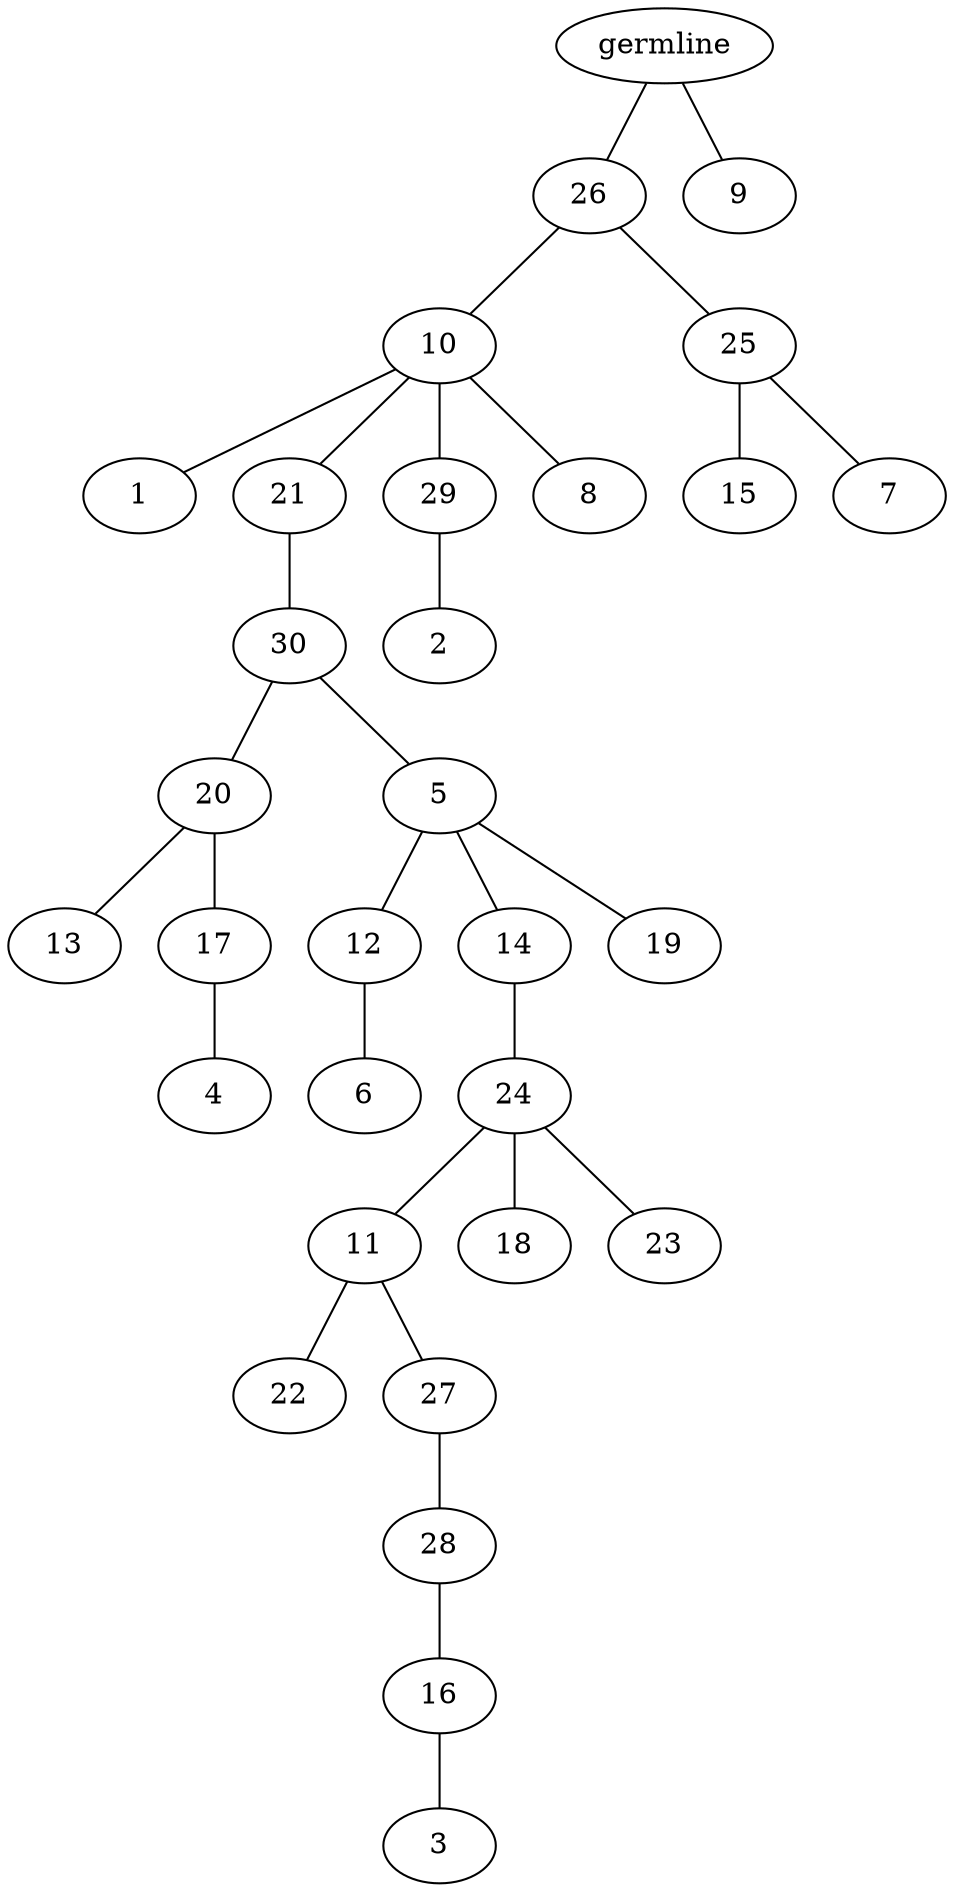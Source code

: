 graph tree {
    "140022613282096" [label="germline"];
    "140022618740384" [label="26"];
    "140022618741248" [label="10"];
    "140022618740768" [label="1"];
    "140022618739952" [label="21"];
    "140022618739760" [label="30"];
    "140022618741488" [label="20"];
    "140022618741776" [label="13"];
    "140022618742352" [label="17"];
    "140022618742688" [label="4"];
    "140022618741056" [label="5"];
    "140022618738944" [label="12"];
    "140022618739424" [label="6"];
    "140022618741296" [label="14"];
    "140022618741440" [label="24"];
    "140022618741344" [label="11"];
    "140022618739616" [label="22"];
    "140022618738800" [label="27"];
    "140022618739904" [label="28"];
    "140022613398144" [label="16"];
    "140022613401072" [label="3"];
    "140022618739664" [label="18"];
    "140022618740144" [label="23"];
    "140022618740240" [label="19"];
    "140022618742592" [label="29"];
    "140022618742736" [label="2"];
    "140022616970144" [label="8"];
    "140022618740528" [label="25"];
    "140022618741008" [label="15"];
    "140022613400352" [label="7"];
    "140022618740480" [label="9"];
    "140022613282096" -- "140022618740384";
    "140022613282096" -- "140022618740480";
    "140022618740384" -- "140022618741248";
    "140022618740384" -- "140022618740528";
    "140022618741248" -- "140022618740768";
    "140022618741248" -- "140022618739952";
    "140022618741248" -- "140022618742592";
    "140022618741248" -- "140022616970144";
    "140022618739952" -- "140022618739760";
    "140022618739760" -- "140022618741488";
    "140022618739760" -- "140022618741056";
    "140022618741488" -- "140022618741776";
    "140022618741488" -- "140022618742352";
    "140022618742352" -- "140022618742688";
    "140022618741056" -- "140022618738944";
    "140022618741056" -- "140022618741296";
    "140022618741056" -- "140022618740240";
    "140022618738944" -- "140022618739424";
    "140022618741296" -- "140022618741440";
    "140022618741440" -- "140022618741344";
    "140022618741440" -- "140022618739664";
    "140022618741440" -- "140022618740144";
    "140022618741344" -- "140022618739616";
    "140022618741344" -- "140022618738800";
    "140022618738800" -- "140022618739904";
    "140022618739904" -- "140022613398144";
    "140022613398144" -- "140022613401072";
    "140022618742592" -- "140022618742736";
    "140022618740528" -- "140022618741008";
    "140022618740528" -- "140022613400352";
}
